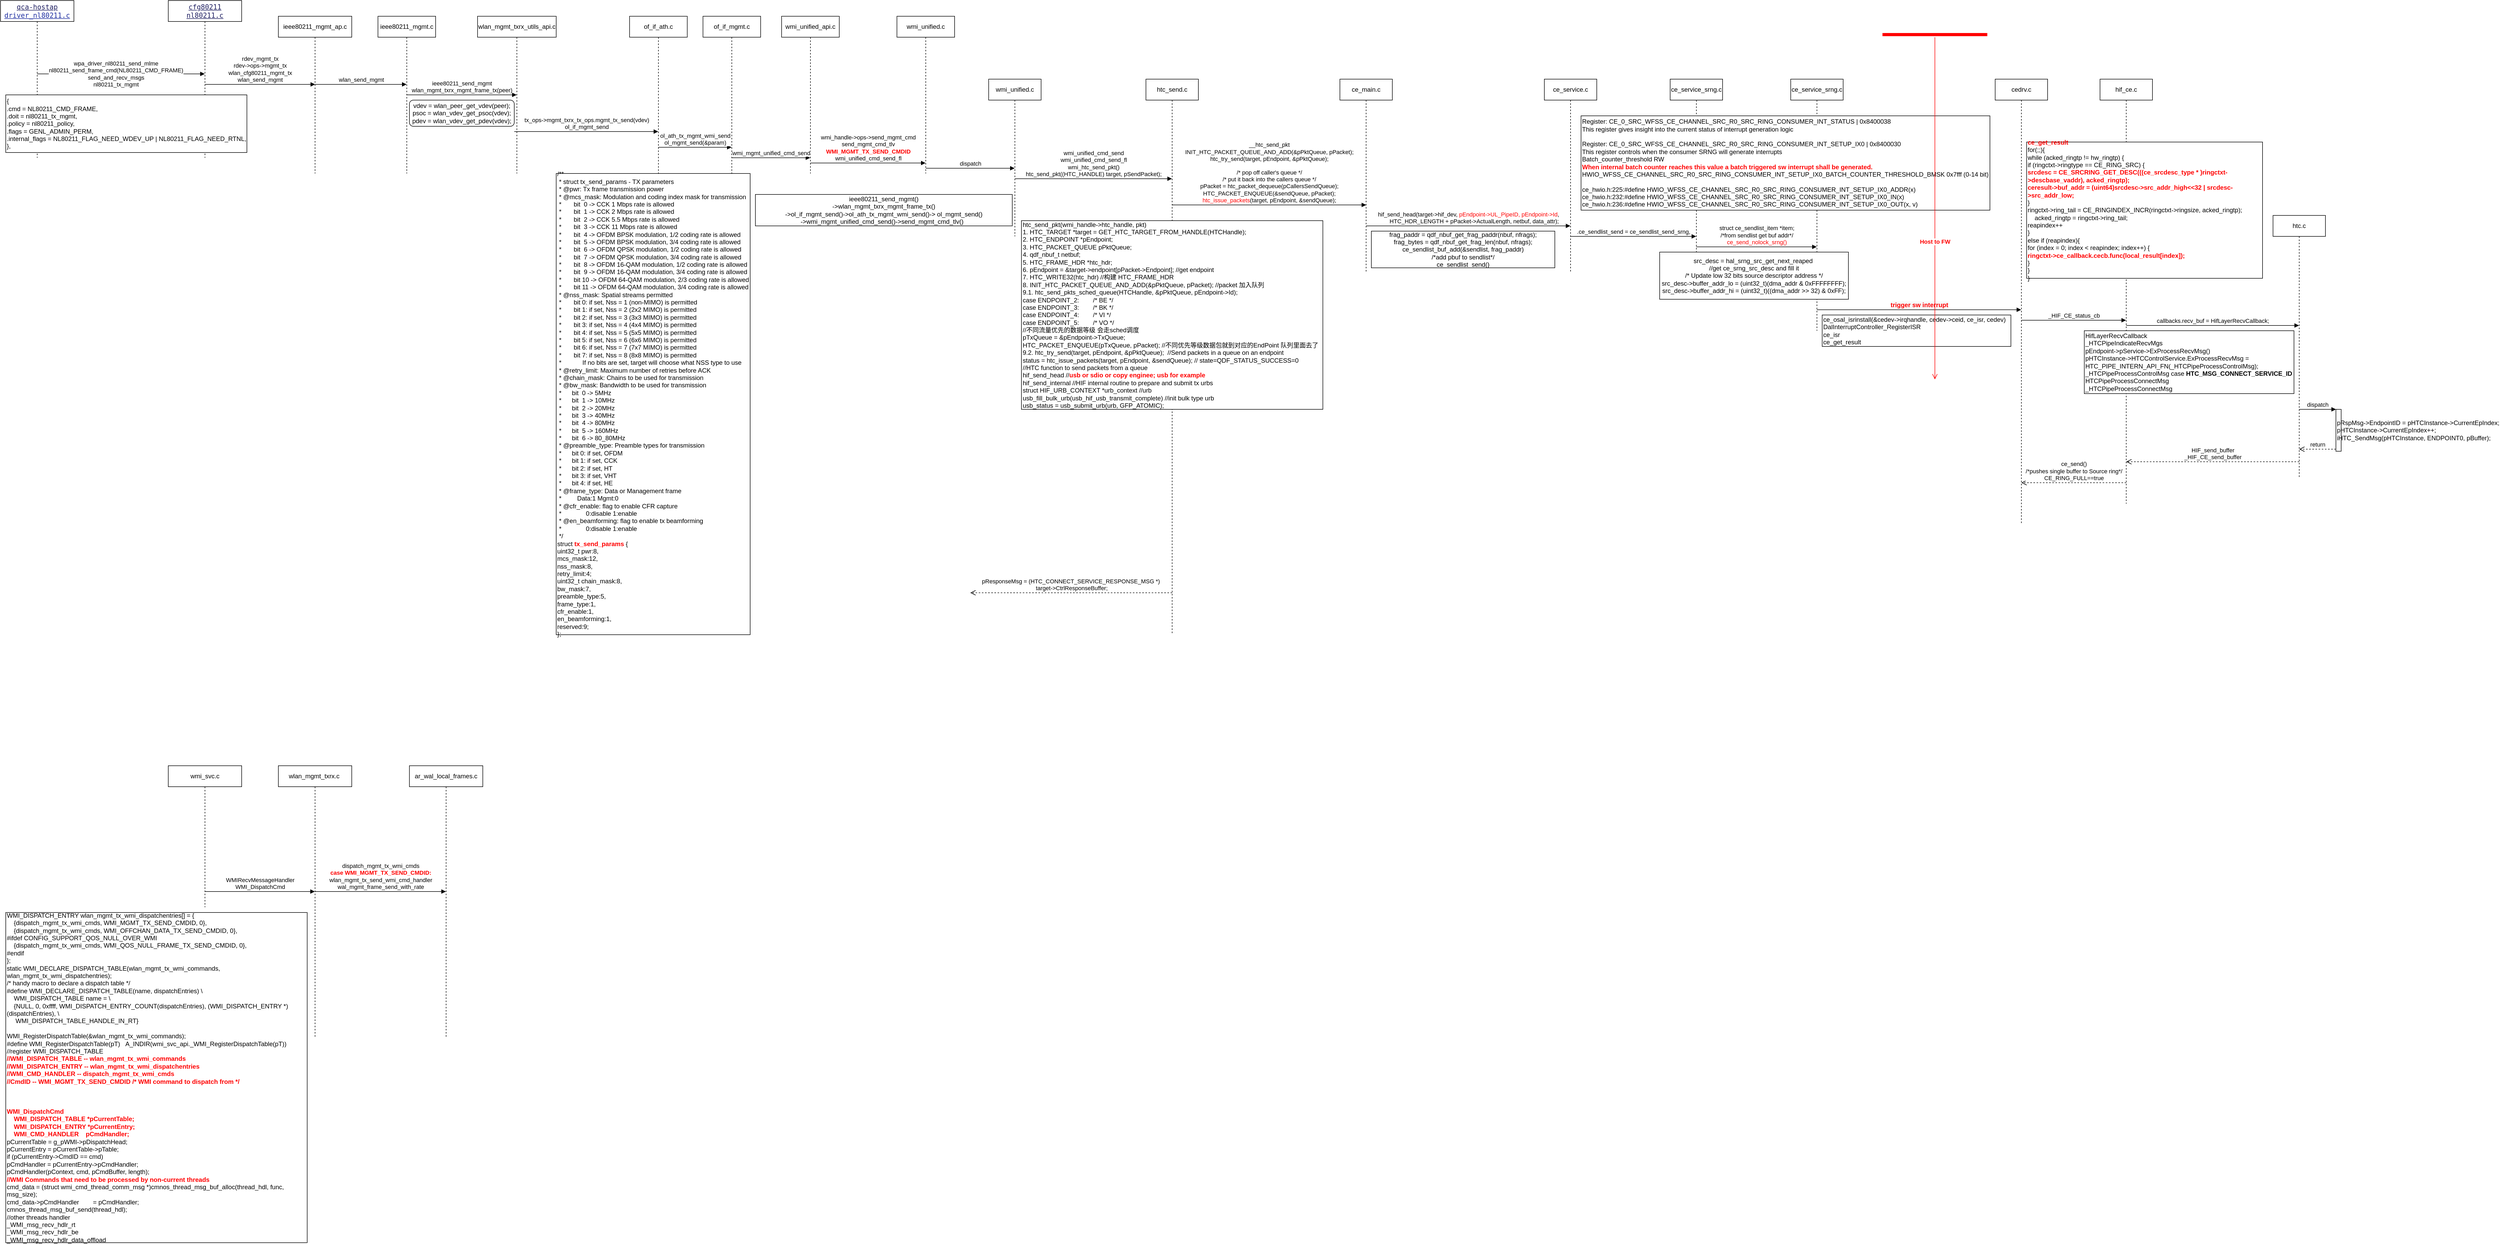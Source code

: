 <mxfile version="13.9.9" type="device"><diagram id="fvDDekEmbignOy4AMm00" name="Page-1"><mxGraphModel dx="4051" dy="1994" grid="1" gridSize="10" guides="1" tooltips="1" connect="1" arrows="1" fold="1" page="1" pageScale="1" pageWidth="850" pageHeight="1100" math="0" shadow="0"><root><mxCell id="0"/><mxCell id="1" parent="0"/><mxCell id="z63idPwG04g_SIN7Ef7k-1" value="wmi_unified.c" style="shape=umlLifeline;perimeter=lifelinePerimeter;whiteSpace=wrap;html=1;container=1;collapsible=0;recursiveResize=0;outlineConnect=0;" vertex="1" parent="1"><mxGeometry x="-455" y="-930" width="100" height="300" as="geometry"/></mxCell><mxCell id="z63idPwG04g_SIN7Ef7k-2" value="wmi_unified_cmd_send&lt;br&gt;wmi_unified_cmd_send_fl&lt;br&gt;wmi_htc_send_pkt()&lt;br&gt;htc_send_pkt((HTC_HANDLE) target, pSendPacket);" style="html=1;verticalAlign=bottom;endArrow=block;" edge="1" parent="z63idPwG04g_SIN7Ef7k-1" target="z63idPwG04g_SIN7Ef7k-3"><mxGeometry width="80" relative="1" as="geometry"><mxPoint x="50" y="190" as="sourcePoint"/><mxPoint x="130" y="190" as="targetPoint"/></mxGeometry></mxCell><mxCell id="z63idPwG04g_SIN7Ef7k-3" value="htc_send.c" style="shape=umlLifeline;perimeter=lifelinePerimeter;whiteSpace=wrap;html=1;container=1;collapsible=0;recursiveResize=0;outlineConnect=0;" vertex="1" parent="1"><mxGeometry x="-155" y="-930" width="100" height="1060" as="geometry"/></mxCell><mxCell id="z63idPwG04g_SIN7Ef7k-4" value="__htc_send_pkt&lt;br&gt;INIT_HTC_PACKET_QUEUE_AND_ADD(&amp;amp;pPktQueue, pPacket);&lt;br&gt;htc_try_send(target, pEndpoint, &amp;amp;pPktQueue);&lt;br&gt;&lt;br&gt;/* pop off caller's queue */&lt;br&gt;/* put it back into the callers queue */&lt;br&gt;pPacket = htc_packet_dequeue(pCallersSendQueue);&lt;br&gt;HTC_PACKET_ENQUEUE(&amp;amp;sendQueue, pPacket);&lt;br&gt;&lt;font color=&quot;#ff0000&quot;&gt;htc_issue_packets&lt;/font&gt;(target, pEndpoint, &amp;amp;sendQueue);" style="html=1;verticalAlign=bottom;endArrow=block;" edge="1" parent="z63idPwG04g_SIN7Ef7k-3"><mxGeometry width="80" relative="1" as="geometry"><mxPoint x="50" y="240" as="sourcePoint"/><mxPoint x="420" y="240" as="targetPoint"/><Array as="points"><mxPoint x="50" y="240"/></Array></mxGeometry></mxCell><mxCell id="z63idPwG04g_SIN7Ef7k-6" value="ce_main.c" style="shape=umlLifeline;perimeter=lifelinePerimeter;whiteSpace=wrap;html=1;container=1;collapsible=0;recursiveResize=0;outlineConnect=0;" vertex="1" parent="1"><mxGeometry x="215" y="-930" width="100" height="370" as="geometry"/></mxCell><mxCell id="z63idPwG04g_SIN7Ef7k-7" value="&lt;div&gt;hif_send_head(target-&amp;gt;hif_dev, &lt;font color=&quot;#ff0000&quot;&gt;pEndpoint-&amp;gt;UL_PipeID, pEndpoint-&amp;gt;Id&lt;/font&gt;,&lt;/div&gt;&lt;div&gt;&lt;span&gt;&#9;&#9;&#9;&#9;&lt;/span&gt;&amp;nbsp; &amp;nbsp; &amp;nbsp; &amp;nbsp;HTC_HDR_LENGTH + pPacket-&amp;gt;ActualLength, netbuf, data_attr);&lt;/div&gt;" style="html=1;verticalAlign=bottom;endArrow=block;" edge="1" parent="1" target="z63idPwG04g_SIN7Ef7k-9"><mxGeometry width="80" relative="1" as="geometry"><mxPoint x="265" y="-650" as="sourcePoint"/><mxPoint x="635" y="-650" as="targetPoint"/><Array as="points"><mxPoint x="265" y="-650"/></Array></mxGeometry></mxCell><mxCell id="z63idPwG04g_SIN7Ef7k-8" value="&lt;div&gt;frag_paddr = qdf_nbuf_get_frag_paddr(nbuf, nfrags);&lt;/div&gt;&lt;div&gt;frag_bytes = qdf_nbuf_get_frag_len(nbuf, nfrags);&lt;/div&gt;&lt;div&gt;ce_sendlist_buf_add(&amp;amp;sendlist, frag_paddr)&lt;br&gt;&lt;/div&gt;&lt;div&gt;/*add pbuf to sendlist*/&lt;/div&gt;&lt;div&gt;ce_sendlist_send()&lt;br&gt;&lt;/div&gt;" style="rounded=0;whiteSpace=wrap;html=1;" vertex="1" parent="1"><mxGeometry x="275" y="-640" width="350" height="70" as="geometry"/></mxCell><mxCell id="z63idPwG04g_SIN7Ef7k-9" value="ce_service.c" style="shape=umlLifeline;perimeter=lifelinePerimeter;whiteSpace=wrap;html=1;container=1;collapsible=0;recursiveResize=0;outlineConnect=0;" vertex="1" parent="1"><mxGeometry x="605" y="-930" width="100" height="370" as="geometry"/></mxCell><mxCell id="z63idPwG04g_SIN7Ef7k-10" value=".ce_sendlist_send = ce_sendlist_send_srng," style="html=1;verticalAlign=bottom;endArrow=block;" edge="1" parent="z63idPwG04g_SIN7Ef7k-9" target="z63idPwG04g_SIN7Ef7k-11"><mxGeometry width="80" relative="1" as="geometry"><mxPoint x="50" y="300" as="sourcePoint"/><mxPoint x="130" y="300" as="targetPoint"/></mxGeometry></mxCell><mxCell id="z63idPwG04g_SIN7Ef7k-11" value="ce_service_srng.c" style="shape=umlLifeline;perimeter=lifelinePerimeter;whiteSpace=wrap;html=1;container=1;collapsible=0;recursiveResize=0;outlineConnect=0;" vertex="1" parent="1"><mxGeometry x="845" y="-930" width="100" height="370" as="geometry"/></mxCell><mxCell id="z63idPwG04g_SIN7Ef7k-12" value="struct ce_sendlist_item *item;&lt;br&gt;/*from sendlist get buf addr*/&lt;br&gt;&lt;font color=&quot;#ff0000&quot;&gt;ce_send_nolock_srng()&lt;/font&gt;" style="html=1;verticalAlign=bottom;endArrow=block;" edge="1" parent="z63idPwG04g_SIN7Ef7k-11" target="z63idPwG04g_SIN7Ef7k-13"><mxGeometry width="80" relative="1" as="geometry"><mxPoint x="50" y="320" as="sourcePoint"/><mxPoint x="130" y="320" as="targetPoint"/></mxGeometry></mxCell><mxCell id="z63idPwG04g_SIN7Ef7k-13" value="ce_service_srng.c" style="shape=umlLifeline;perimeter=lifelinePerimeter;whiteSpace=wrap;html=1;container=1;collapsible=0;recursiveResize=0;outlineConnect=0;" vertex="1" parent="1"><mxGeometry x="1075" y="-930" width="100" height="480" as="geometry"/></mxCell><mxCell id="z63idPwG04g_SIN7Ef7k-14" value="&lt;b style=&quot;font-size: 12px ; text-align: left ; background-color: rgb(248 , 249 , 250)&quot;&gt;&lt;font color=&quot;#ff0000&quot;&gt;trigger sw interrupt&lt;/font&gt;&lt;/b&gt;" style="html=1;verticalAlign=bottom;endArrow=block;" edge="1" parent="z63idPwG04g_SIN7Ef7k-13" target="z63idPwG04g_SIN7Ef7k-17"><mxGeometry width="80" relative="1" as="geometry"><mxPoint x="50" y="440" as="sourcePoint"/><mxPoint x="130" y="440" as="targetPoint"/></mxGeometry></mxCell><mxCell id="z63idPwG04g_SIN7Ef7k-15" value="&lt;div&gt;src_desc = hal_srng_src_get_next_reaped&amp;nbsp;&lt;/div&gt;&lt;div&gt;//get&amp;nbsp;ce_srng_src_desc and fill it&lt;br&gt;&lt;/div&gt;&lt;div&gt;/* Update low 32 bits source descriptor address */&lt;/div&gt;&lt;div&gt;src_desc-&amp;gt;buffer_addr_lo =&amp;nbsp;&lt;span&gt;(uint32_t)(dma_addr &amp;amp; 0xFFFFFFFF);&lt;/span&gt;&lt;/div&gt;&lt;div&gt;src_desc-&amp;gt;buffer_addr_hi =&amp;nbsp;&lt;span&gt;(uint32_t)((dma_addr &amp;gt;&amp;gt; 32) &amp;amp; 0xFF);&lt;/span&gt;&lt;/div&gt;" style="rounded=0;whiteSpace=wrap;html=1;" vertex="1" parent="1"><mxGeometry x="825" y="-600" width="360" height="90" as="geometry"/></mxCell><mxCell id="z63idPwG04g_SIN7Ef7k-16" value="&lt;div&gt;Register: CE_0_SRC_WFSS_CE_CHANNEL_SRC_R0_SRC_RING_CONSUMER_INT_STATUS | 0x8400038&lt;/div&gt;&lt;div&gt;This register gives insight into the current status of interrupt generation logic&lt;/div&gt;&lt;div&gt;&lt;br&gt;&lt;/div&gt;&lt;div&gt;Register: CE_0_SRC_WFSS_CE_CHANNEL_SRC_R0_SRC_RING_CONSUMER_INT_SETUP_IX0 | 0x8400030&lt;/div&gt;&lt;div&gt;This register controls when the consumer SRNG will generate interrupts&lt;/div&gt;&lt;div&gt;Batch_counter_threshold&lt;span&gt;&#9;&lt;/span&gt;RW&lt;span&gt;&#9;&lt;/span&gt;&lt;/div&gt;&lt;div&gt;&lt;b&gt;&lt;font color=&quot;#ff0000&quot;&gt;When internal batch counter reaches this value a batch triggered sw interrupt shall be generated.&lt;/font&gt;&lt;/b&gt;&lt;/div&gt;&lt;div&gt;HWIO_WFSS_CE_CHANNEL_SRC_R0_SRC_RING_CONSUMER_INT_SETUP_IX0_BATCH_COUNTER_THRESHOLD_BMSK 0x7fff (0-14 bit)&lt;/div&gt;&lt;div&gt;&lt;br&gt;&lt;/div&gt;&lt;div&gt;ce_hwio.h:225:#define HWIO_WFSS_CE_CHANNEL_SRC_R0_SRC_RING_CONSUMER_INT_SETUP_IX0_ADDR(x)&lt;/div&gt;&lt;div&gt;ce_hwio.h:232:#define HWIO_WFSS_CE_CHANNEL_SRC_R0_SRC_RING_CONSUMER_INT_SETUP_IX0_IN(x)&amp;nbsp;&lt;/div&gt;&lt;div&gt;ce_hwio.h:236:#define HWIO_WFSS_CE_CHANNEL_SRC_R0_SRC_RING_CONSUMER_INT_SETUP_IX0_OUT(x, v)&lt;/div&gt;" style="rounded=0;whiteSpace=wrap;html=1;align=left;" vertex="1" parent="1"><mxGeometry x="675" y="-860" width="780" height="180" as="geometry"/></mxCell><mxCell id="z63idPwG04g_SIN7Ef7k-17" value="cedrv.c" style="shape=umlLifeline;perimeter=lifelinePerimeter;whiteSpace=wrap;html=1;container=1;collapsible=0;recursiveResize=0;outlineConnect=0;" vertex="1" parent="1"><mxGeometry x="1465" y="-930" width="100" height="850" as="geometry"/></mxCell><mxCell id="z63idPwG04g_SIN7Ef7k-18" value="_HIF_CE_status_cb" style="html=1;verticalAlign=bottom;endArrow=block;" edge="1" parent="z63idPwG04g_SIN7Ef7k-17" target="z63idPwG04g_SIN7Ef7k-23"><mxGeometry width="80" relative="1" as="geometry"><mxPoint x="50" y="460" as="sourcePoint"/><mxPoint x="130" y="460" as="targetPoint"/></mxGeometry></mxCell><mxCell id="z63idPwG04g_SIN7Ef7k-19" value="ce_osal_isrinstall(&amp;amp;cedev-&amp;gt;irqhandle, cedev-&amp;gt;ceid, ce_isr, cedev)&lt;br&gt;DalInterruptController_RegisterISR&lt;br&gt;ce_isr&lt;br&gt;ce_get_result" style="rounded=0;whiteSpace=wrap;html=1;align=left;" vertex="1" parent="1"><mxGeometry x="1135" y="-480" width="360" height="60" as="geometry"/></mxCell><mxCell id="z63idPwG04g_SIN7Ef7k-20" value="" style="shape=line;html=1;strokeWidth=6;strokeColor=#ff0000;align=left;" vertex="1" parent="1"><mxGeometry x="1250" y="-1020" width="200" height="10" as="geometry"/></mxCell><mxCell id="z63idPwG04g_SIN7Ef7k-21" value="" style="edgeStyle=orthogonalEdgeStyle;html=1;verticalAlign=bottom;endArrow=open;endSize=8;strokeColor=#ff0000;" edge="1" parent="1" source="z63idPwG04g_SIN7Ef7k-20"><mxGeometry relative="1" as="geometry"><mxPoint x="1350" y="-357.154" as="targetPoint"/></mxGeometry></mxCell><mxCell id="z63idPwG04g_SIN7Ef7k-22" value="&lt;b&gt;&lt;font color=&quot;#ff0000&quot;&gt;Host to FW&lt;/font&gt;&lt;/b&gt;" style="edgeLabel;html=1;align=center;verticalAlign=middle;resizable=0;points=[];" vertex="1" connectable="0" parent="z63idPwG04g_SIN7Ef7k-21"><mxGeometry x="-0.845" y="-2" relative="1" as="geometry"><mxPoint x="2" y="339.41" as="offset"/></mxGeometry></mxCell><mxCell id="z63idPwG04g_SIN7Ef7k-23" value="hif_ce.c" style="shape=umlLifeline;perimeter=lifelinePerimeter;whiteSpace=wrap;html=1;container=1;collapsible=0;recursiveResize=0;outlineConnect=0;" vertex="1" parent="1"><mxGeometry x="1665" y="-930" width="100" height="810" as="geometry"/></mxCell><mxCell id="z63idPwG04g_SIN7Ef7k-24" value="callbacks.recv_buf = HifLayerRecvCallback;" style="html=1;verticalAlign=bottom;endArrow=block;" edge="1" parent="z63idPwG04g_SIN7Ef7k-23" target="z63idPwG04g_SIN7Ef7k-26"><mxGeometry width="80" relative="1" as="geometry"><mxPoint x="50" y="470" as="sourcePoint"/><mxPoint x="130" y="470" as="targetPoint"/></mxGeometry></mxCell><mxCell id="z63idPwG04g_SIN7Ef7k-25" value="&lt;div&gt;&lt;b&gt;&lt;font color=&quot;#ff0000&quot;&gt;ce_get_result&lt;/font&gt;&lt;/b&gt;&lt;br&gt;&lt;/div&gt;&lt;div&gt;for(;;){&lt;/div&gt;&lt;div&gt;&lt;span&gt;&#9;&lt;/span&gt;while (acked_ringtp != hw_ringtp) {&lt;/div&gt;&lt;div&gt;&lt;span&gt;&#9;&#9;&lt;/span&gt;if (ringctxt-&amp;gt;ringtype == CE_RING_SRC) {&lt;/div&gt;&lt;div&gt;&lt;b&gt;&lt;font color=&quot;#ff0000&quot;&gt;&lt;span&gt;&#9;&#9;&#9;&lt;/span&gt;srcdesc = CE_SRCRING_GET_DESC(((ce_srcdesc_type * )ringctxt-&amp;gt;descbase_vaddr), acked_ringtp);&lt;/font&gt;&lt;/b&gt;&lt;/div&gt;&lt;div&gt;&lt;b&gt;&lt;font color=&quot;#ff0000&quot;&gt;&lt;span&gt;&#9;&#9;&#9;&lt;/span&gt;ceresult-&amp;gt;buf_addr = (uint64)srcdesc-&amp;gt;src_addr_high&amp;lt;&amp;lt;32 | srcdesc-&amp;gt;src_addr_low;&lt;/font&gt;&lt;/b&gt;&lt;/div&gt;&lt;div&gt;&lt;span&gt;&#9;&#9;&lt;/span&gt;}&lt;/div&gt;&lt;div&gt;&lt;span&gt;&#9;&#9;&lt;/span&gt;ringctxt-&amp;gt;ring_tail = CE_RINGINDEX_INCR(ringctxt-&amp;gt;ringsize, acked_ringtp);&amp;nbsp;&lt;/div&gt;&lt;div&gt;&lt;span&gt;&#9;&lt;/span&gt;&amp;nbsp; &amp;nbsp; acked_ringtp = ringctxt-&amp;gt;ring_tail;&amp;nbsp;&lt;/div&gt;&lt;div&gt;&lt;span&gt;&#9;&#9;&lt;/span&gt;reapindex++&lt;/div&gt;&lt;div&gt;&lt;span&gt;&#9;&lt;/span&gt;}&lt;/div&gt;&lt;div&gt;&lt;span&gt;&#9;&lt;/span&gt;else if (reapindex){&lt;/div&gt;&lt;div&gt;&lt;span&gt;&#9;&#9;&lt;/span&gt;for (index = 0; index &amp;lt; reapindex; index++) {&lt;/div&gt;&lt;div&gt;&lt;span&gt;&#9;&#9;&#9;&lt;/span&gt;&lt;b&gt;&lt;font color=&quot;#ff0000&quot;&gt;ringctxt-&amp;gt;ce_callback.cecb.func(local_result[index]);&lt;/font&gt;&lt;/b&gt;&amp;nbsp;&lt;/div&gt;&lt;div&gt;&lt;span&gt;&#9;&#9;&lt;/span&gt;}&lt;/div&gt;&lt;div&gt;}&lt;/div&gt;&lt;div&gt;}&lt;/div&gt;" style="rounded=0;whiteSpace=wrap;html=1;align=left;" vertex="1" parent="1"><mxGeometry x="1525" y="-810" width="450" height="260" as="geometry"/></mxCell><mxCell id="z63idPwG04g_SIN7Ef7k-26" value="htc.c" style="shape=umlLifeline;perimeter=lifelinePerimeter;whiteSpace=wrap;html=1;container=1;collapsible=0;recursiveResize=0;outlineConnect=0;" vertex="1" parent="1"><mxGeometry x="1995" y="-670" width="100" height="500" as="geometry"/></mxCell><mxCell id="z63idPwG04g_SIN7Ef7k-27" value="&lt;div&gt;HifLayerRecvCallback&lt;/div&gt;&lt;div&gt;_HTCPipeIndicateRecvMgs&lt;/div&gt;&lt;div&gt;pEndpoint-&amp;gt;pService-&amp;gt;ExProcessRecvMsg()&lt;/div&gt;&lt;div&gt;pHTCInstance-&amp;gt;HTCControlService.ExProcessRecvMsg = HTC_PIPE_INTERN_API_FN(_HTCPipeProcessControlMsg);&lt;/div&gt;&lt;div&gt;_HTCPipeProcessControlMsg case &lt;b&gt;HTC_MSG_CONNECT_SERVICE_ID&lt;/b&gt;&lt;/div&gt;&lt;div&gt;HTCPipeProcessConnectMsg&lt;/div&gt;&lt;div&gt;_HTCPipeProcessConnectMsg&lt;/div&gt;" style="rounded=0;whiteSpace=wrap;html=1;align=left;" vertex="1" parent="1"><mxGeometry x="1635" y="-450" width="400" height="120" as="geometry"/></mxCell><mxCell id="z63idPwG04g_SIN7Ef7k-28" value="pRspMsg-&amp;gt;EndpointID = pHTCInstance-&amp;gt;CurrentEpIndex;&lt;br&gt;pHTCInstance-&amp;gt;CurrentEpIndex++;&lt;br&gt;iHTC_SendMsg(pHTCInstance, ENDPOINT0, pBuffer);" style="html=1;points=[];perimeter=orthogonalPerimeter;align=left;" vertex="1" parent="1"><mxGeometry x="2115" y="-300" width="10" height="80" as="geometry"/></mxCell><mxCell id="z63idPwG04g_SIN7Ef7k-29" value="dispatch" style="html=1;verticalAlign=bottom;endArrow=block;entryX=0;entryY=0;" edge="1" parent="1" source="z63idPwG04g_SIN7Ef7k-26" target="z63idPwG04g_SIN7Ef7k-28"><mxGeometry relative="1" as="geometry"><mxPoint x="2055" y="-300" as="sourcePoint"/></mxGeometry></mxCell><mxCell id="z63idPwG04g_SIN7Ef7k-30" value="return" style="html=1;verticalAlign=bottom;endArrow=open;dashed=1;endSize=8;exitX=0;exitY=0.95;" edge="1" parent="1" source="z63idPwG04g_SIN7Ef7k-28" target="z63idPwG04g_SIN7Ef7k-26"><mxGeometry relative="1" as="geometry"><mxPoint x="2055" y="-224" as="targetPoint"/></mxGeometry></mxCell><mxCell id="z63idPwG04g_SIN7Ef7k-31" value="HIF_send_buffer&lt;br&gt;_HIF_CE_send_buffer" style="html=1;verticalAlign=bottom;endArrow=open;dashed=1;endSize=8;" edge="1" parent="1" target="z63idPwG04g_SIN7Ef7k-23"><mxGeometry relative="1" as="geometry"><mxPoint x="2045" y="-200" as="sourcePoint"/><mxPoint x="1965" y="-200" as="targetPoint"/></mxGeometry></mxCell><mxCell id="z63idPwG04g_SIN7Ef7k-32" value="ce_send()&lt;br&gt;/*pushes single buffer to Source ring*/&lt;br&gt;CE_RING_FULL==true" style="html=1;verticalAlign=bottom;endArrow=open;dashed=1;endSize=8;" edge="1" parent="1" target="z63idPwG04g_SIN7Ef7k-17"><mxGeometry relative="1" as="geometry"><mxPoint x="1715" y="-160" as="sourcePoint"/><mxPoint x="1635" y="-160" as="targetPoint"/></mxGeometry></mxCell><mxCell id="z63idPwG04g_SIN7Ef7k-33" value="&lt;div&gt;/**&lt;/div&gt;&lt;div&gt;&amp;nbsp;* struct tx_send_params - TX parameters&lt;/div&gt;&lt;div&gt;&amp;nbsp;* @pwr: Tx frame transmission power&lt;/div&gt;&lt;div&gt;&amp;nbsp;* @mcs_mask: Modulation and coding index mask for transmission&lt;/div&gt;&lt;div&gt;&amp;nbsp;*&lt;span&gt;&#9;&lt;/span&gt;&amp;nbsp; &amp;nbsp; &amp;nbsp; bit&amp;nbsp; 0 -&amp;gt; CCK 1 Mbps rate is allowed&lt;/div&gt;&lt;div&gt;&amp;nbsp;*&lt;span&gt;&#9;&lt;/span&gt;&amp;nbsp; &amp;nbsp; &amp;nbsp; bit&amp;nbsp; 1 -&amp;gt; CCK 2 Mbps rate is allowed&lt;/div&gt;&lt;div&gt;&amp;nbsp;*&lt;span&gt;&#9;&lt;/span&gt;&amp;nbsp; &amp;nbsp; &amp;nbsp; bit&amp;nbsp; 2 -&amp;gt; CCK 5.5 Mbps rate is allowed&lt;/div&gt;&lt;div&gt;&amp;nbsp;*&lt;span&gt;&#9;&lt;/span&gt;&amp;nbsp; &amp;nbsp; &amp;nbsp; bit&amp;nbsp; 3 -&amp;gt; CCK 11 Mbps rate is allowed&lt;/div&gt;&lt;div&gt;&amp;nbsp;*&lt;span&gt;&#9;&lt;/span&gt;&amp;nbsp; &amp;nbsp; &amp;nbsp; bit&amp;nbsp; 4 -&amp;gt; OFDM BPSK modulation, 1/2 coding rate is allowed&lt;/div&gt;&lt;div&gt;&amp;nbsp;*&lt;span&gt;&#9;&lt;/span&gt;&amp;nbsp; &amp;nbsp; &amp;nbsp; bit&amp;nbsp; 5 -&amp;gt; OFDM BPSK modulation, 3/4 coding rate is allowed&lt;/div&gt;&lt;div&gt;&amp;nbsp;*&lt;span&gt;&#9;&lt;/span&gt;&amp;nbsp; &amp;nbsp; &amp;nbsp; bit&amp;nbsp; 6 -&amp;gt; OFDM QPSK modulation, 1/2 coding rate is allowed&lt;/div&gt;&lt;div&gt;&amp;nbsp;*&lt;span&gt;&#9;&lt;/span&gt;&amp;nbsp; &amp;nbsp; &amp;nbsp; bit&amp;nbsp; 7 -&amp;gt; OFDM QPSK modulation, 3/4 coding rate is allowed&lt;/div&gt;&lt;div&gt;&amp;nbsp;*&lt;span&gt;&#9;&lt;/span&gt;&amp;nbsp; &amp;nbsp; &amp;nbsp; bit&amp;nbsp; 8 -&amp;gt; OFDM 16-QAM modulation, 1/2 coding rate is allowed&lt;/div&gt;&lt;div&gt;&amp;nbsp;*&lt;span&gt;&#9;&lt;/span&gt;&amp;nbsp; &amp;nbsp; &amp;nbsp; bit&amp;nbsp; 9 -&amp;gt; OFDM 16-QAM modulation, 3/4 coding rate is allowed&lt;/div&gt;&lt;div&gt;&amp;nbsp;*&lt;span&gt;&#9;&lt;/span&gt;&amp;nbsp; &amp;nbsp; &amp;nbsp; bit 10 -&amp;gt; OFDM 64-QAM modulation, 2/3 coding rate is allowed&lt;/div&gt;&lt;div&gt;&amp;nbsp;*&lt;span&gt;&#9;&lt;/span&gt;&amp;nbsp; &amp;nbsp; &amp;nbsp; bit 11 -&amp;gt; OFDM 64-QAM modulation, 3/4 coding rate is allowed&lt;/div&gt;&lt;div&gt;&amp;nbsp;* @nss_mask: Spatial streams permitted&lt;/div&gt;&lt;div&gt;&amp;nbsp;*&lt;span&gt;&#9;&lt;/span&gt;&amp;nbsp; &amp;nbsp; &amp;nbsp; bit 0: if set, Nss = 1 (non-MIMO) is permitted&lt;/div&gt;&lt;div&gt;&amp;nbsp;*&lt;span&gt;&#9;&lt;/span&gt;&amp;nbsp; &amp;nbsp; &amp;nbsp; bit 1: if set, Nss = 2 (2x2 MIMO) is permitted&lt;/div&gt;&lt;div&gt;&amp;nbsp;*&lt;span&gt;&#9;&lt;/span&gt;&amp;nbsp; &amp;nbsp; &amp;nbsp; bit 2: if set, Nss = 3 (3x3 MIMO) is permitted&lt;/div&gt;&lt;div&gt;&amp;nbsp;*&lt;span&gt;&#9;&lt;/span&gt;&amp;nbsp; &amp;nbsp; &amp;nbsp; bit 3: if set, Nss = 4 (4x4 MIMO) is permitted&lt;/div&gt;&lt;div&gt;&amp;nbsp;*&lt;span&gt;&#9;&lt;/span&gt;&amp;nbsp; &amp;nbsp; &amp;nbsp; bit 4: if set, Nss = 5 (5x5 MIMO) is permitted&lt;/div&gt;&lt;div&gt;&amp;nbsp;*&lt;span&gt;&#9;&lt;/span&gt;&amp;nbsp; &amp;nbsp; &amp;nbsp; bit 5: if set, Nss = 6 (6x6 MIMO) is permitted&lt;/div&gt;&lt;div&gt;&amp;nbsp;*&lt;span&gt;&#9;&lt;/span&gt;&amp;nbsp; &amp;nbsp; &amp;nbsp; bit 6: if set, Nss = 7 (7x7 MIMO) is permitted&lt;/div&gt;&lt;div&gt;&amp;nbsp;*&lt;span&gt;&#9;&lt;/span&gt;&amp;nbsp; &amp;nbsp; &amp;nbsp; bit 7: if set, Nss = 8 (8x8 MIMO) is permitted&lt;/div&gt;&lt;div&gt;&amp;nbsp;*&amp;nbsp; &amp;nbsp; &amp;nbsp; &amp;nbsp; &amp;nbsp; &amp;nbsp; If no bits are set, target will choose what NSS type to use&lt;/div&gt;&lt;div&gt;&amp;nbsp;* @retry_limit: Maximum number of retries before ACK&lt;/div&gt;&lt;div&gt;&amp;nbsp;* @chain_mask: Chains to be used for transmission&lt;/div&gt;&lt;div&gt;&amp;nbsp;* @bw_mask: Bandwidth to be used for transmission&lt;/div&gt;&lt;div&gt;&amp;nbsp;*&lt;span&gt;&#9;&lt;/span&gt;&amp;nbsp; &amp;nbsp; &amp;nbsp;bit&amp;nbsp; 0 -&amp;gt; 5MHz&lt;/div&gt;&lt;div&gt;&amp;nbsp;*&lt;span&gt;&#9;&lt;/span&gt;&amp;nbsp; &amp;nbsp; &amp;nbsp;bit&amp;nbsp; 1 -&amp;gt; 10MHz&lt;/div&gt;&lt;div&gt;&amp;nbsp;*&lt;span&gt;&#9;&lt;/span&gt;&amp;nbsp; &amp;nbsp; &amp;nbsp;bit&amp;nbsp; 2 -&amp;gt; 20MHz&lt;/div&gt;&lt;div&gt;&amp;nbsp;*&lt;span&gt;&#9;&lt;/span&gt;&amp;nbsp; &amp;nbsp; &amp;nbsp;bit&amp;nbsp; 3 -&amp;gt; 40MHz&lt;/div&gt;&lt;div&gt;&amp;nbsp;*&lt;span&gt;&#9;&lt;/span&gt;&amp;nbsp; &amp;nbsp; &amp;nbsp;bit&amp;nbsp; 4 -&amp;gt; 80MHz&lt;/div&gt;&lt;div&gt;&amp;nbsp;*&lt;span&gt;&#9;&lt;/span&gt;&amp;nbsp; &amp;nbsp; &amp;nbsp;bit&amp;nbsp; 5 -&amp;gt; 160MHz&lt;/div&gt;&lt;div&gt;&amp;nbsp;*&lt;span&gt;&#9;&lt;/span&gt;&amp;nbsp; &amp;nbsp; &amp;nbsp;bit&amp;nbsp; 6 -&amp;gt; 80_80MHz&lt;/div&gt;&lt;div&gt;&amp;nbsp;* @preamble_type: Preamble types for transmission&lt;/div&gt;&lt;div&gt;&amp;nbsp;*&lt;span&gt;&#9;&lt;/span&gt;&amp;nbsp; &amp;nbsp; &amp;nbsp;bit 0: if set, OFDM&lt;/div&gt;&lt;div&gt;&amp;nbsp;*&lt;span&gt;&#9;&lt;/span&gt;&amp;nbsp; &amp;nbsp; &amp;nbsp;bit 1: if set, CCK&lt;/div&gt;&lt;div&gt;&amp;nbsp;*&lt;span&gt;&#9;&lt;/span&gt;&amp;nbsp; &amp;nbsp; &amp;nbsp;bit 2: if set, HT&lt;/div&gt;&lt;div&gt;&amp;nbsp;*&lt;span&gt;&#9;&lt;/span&gt;&amp;nbsp; &amp;nbsp; &amp;nbsp;bit 3: if set, VHT&lt;/div&gt;&lt;div&gt;&amp;nbsp;*&lt;span&gt;&#9;&lt;/span&gt;&amp;nbsp; &amp;nbsp; &amp;nbsp;bit 4: if set, HE&lt;/div&gt;&lt;div&gt;&amp;nbsp;* @frame_type: Data or Management frame&lt;/div&gt;&lt;div&gt;&amp;nbsp;*&lt;span&gt;&#9;&lt;/span&gt;&amp;nbsp; &amp;nbsp; &amp;nbsp; &amp;nbsp; Data:1 Mgmt:0&lt;/div&gt;&lt;div&gt;&amp;nbsp;* @cfr_enable: flag to enable CFR capture&lt;/div&gt;&lt;div&gt;&amp;nbsp;*&amp;nbsp; &amp;nbsp; &amp;nbsp; &amp;nbsp; &amp;nbsp; &amp;nbsp; &amp;nbsp; 0:disable 1:enable&lt;/div&gt;&lt;div&gt;&amp;nbsp;* @en_beamforming: flag to enable tx beamforming&lt;/div&gt;&lt;div&gt;&amp;nbsp;*&amp;nbsp; &amp;nbsp; &amp;nbsp; &amp;nbsp; &amp;nbsp; &amp;nbsp; &amp;nbsp; 0:disable 1:enable&lt;/div&gt;&lt;div&gt;&amp;nbsp;*/&lt;/div&gt;&lt;div&gt;struct &lt;b&gt;&lt;font color=&quot;#ff0000&quot;&gt;tx_send_params&lt;/font&gt;&lt;/b&gt; {&lt;/div&gt;&lt;div&gt;&lt;span&gt;&#9;&lt;/span&gt;uint32_t pwr:8,&lt;/div&gt;&lt;div&gt;&lt;span&gt;&#9;&#9;&lt;/span&gt; mcs_mask:12,&lt;/div&gt;&lt;div&gt;&lt;span&gt;&#9;&#9;&lt;/span&gt; nss_mask:8,&lt;/div&gt;&lt;div&gt;&lt;span&gt;&#9;&#9;&lt;/span&gt; retry_limit:4;&lt;/div&gt;&lt;div&gt;&lt;span&gt;&#9;&lt;/span&gt;uint32_t chain_mask:8,&lt;/div&gt;&lt;div&gt;&lt;span&gt;&#9;&#9;&lt;/span&gt; bw_mask:7,&lt;/div&gt;&lt;div&gt;&lt;span&gt;&#9;&#9;&lt;/span&gt; preamble_type:5,&lt;/div&gt;&lt;div&gt;&lt;span&gt;&#9;&#9;&lt;/span&gt; frame_type:1,&lt;/div&gt;&lt;div&gt;&lt;span&gt;&#9;&#9;&lt;/span&gt; cfr_enable:1,&lt;/div&gt;&lt;div&gt;&lt;span&gt;&#9;&#9;&lt;/span&gt; en_beamforming:1,&lt;/div&gt;&lt;div&gt;&lt;span&gt;&#9;&#9;&lt;/span&gt; reserved:9;&lt;/div&gt;&lt;div&gt;};&lt;/div&gt;" style="rounded=0;whiteSpace=wrap;html=1;align=left;" vertex="1" parent="1"><mxGeometry x="-1280" y="-750" width="370" height="880" as="geometry"/></mxCell><mxCell id="z63idPwG04g_SIN7Ef7k-36" value="ieee80211_mgmt.c" style="shape=umlLifeline;perimeter=lifelinePerimeter;whiteSpace=wrap;html=1;container=1;collapsible=0;recursiveResize=0;outlineConnect=0;" vertex="1" parent="1"><mxGeometry x="-1620" y="-1050" width="110" height="300" as="geometry"/></mxCell><mxCell id="z63idPwG04g_SIN7Ef7k-38" value="wlan_mgmt_txrx_utils_api.c" style="shape=umlLifeline;perimeter=lifelinePerimeter;whiteSpace=wrap;html=1;container=1;collapsible=0;recursiveResize=0;outlineConnect=0;" vertex="1" parent="1"><mxGeometry x="-1430" y="-1050" width="150" height="300" as="geometry"/></mxCell><mxCell id="z63idPwG04g_SIN7Ef7k-42" value="tx_ops-&amp;gt;mgmt_txrx_tx_ops.mgmt_tx_send(vdev)&lt;br&gt;ol_if_mgmt_send" style="html=1;verticalAlign=bottom;endArrow=block;" edge="1" parent="z63idPwG04g_SIN7Ef7k-38" target="z63idPwG04g_SIN7Ef7k-43"><mxGeometry width="80" relative="1" as="geometry"><mxPoint x="70" y="220" as="sourcePoint"/><mxPoint x="340" y="220" as="targetPoint"/></mxGeometry></mxCell><mxCell id="z63idPwG04g_SIN7Ef7k-37" value="ieee80211_send_mgmt&lt;br&gt;wlan_mgmt_txrx_mgmt_frame_tx(peer)" style="html=1;verticalAlign=bottom;endArrow=block;" edge="1" parent="1" source="z63idPwG04g_SIN7Ef7k-36" target="z63idPwG04g_SIN7Ef7k-38"><mxGeometry width="80" relative="1" as="geometry"><mxPoint x="-1560" y="-860" as="sourcePoint"/><mxPoint x="-1490" y="-860" as="targetPoint"/></mxGeometry></mxCell><mxCell id="z63idPwG04g_SIN7Ef7k-41" value="vdev = wlan_peer_get_vdev(peer);&lt;br&gt;psoc = wlan_vdev_get_psoc(vdev);&lt;br&gt;pdev = wlan_vdev_get_pdev(vdev);" style="rounded=1;whiteSpace=wrap;html=1;" vertex="1" parent="1"><mxGeometry x="-1560" y="-890" width="200" height="50" as="geometry"/></mxCell><mxCell id="z63idPwG04g_SIN7Ef7k-43" value="of_if_ath.c" style="shape=umlLifeline;perimeter=lifelinePerimeter;whiteSpace=wrap;html=1;container=1;collapsible=0;recursiveResize=0;outlineConnect=0;" vertex="1" parent="1"><mxGeometry x="-1140" y="-1050" width="110" height="300" as="geometry"/></mxCell><mxCell id="z63idPwG04g_SIN7Ef7k-45" value="of_if_mgmt.c" style="shape=umlLifeline;perimeter=lifelinePerimeter;whiteSpace=wrap;html=1;container=1;collapsible=0;recursiveResize=0;outlineConnect=0;" vertex="1" parent="1"><mxGeometry x="-1000" y="-1050" width="110" height="300" as="geometry"/></mxCell><mxCell id="z63idPwG04g_SIN7Ef7k-46" value="ol_ath_tx_mgmt_wmi_send&lt;br&gt;ol_mgmt_send(&amp;amp;param)" style="html=1;verticalAlign=bottom;endArrow=block;" edge="1" parent="1" source="z63idPwG04g_SIN7Ef7k-43" target="z63idPwG04g_SIN7Ef7k-45"><mxGeometry width="80" relative="1" as="geometry"><mxPoint x="-1080" y="-790" as="sourcePoint"/><mxPoint x="-1000" y="-790" as="targetPoint"/><Array as="points"><mxPoint x="-1020" y="-800"/></Array></mxGeometry></mxCell><mxCell id="z63idPwG04g_SIN7Ef7k-47" value="wmi_unified_api.c" style="shape=umlLifeline;perimeter=lifelinePerimeter;whiteSpace=wrap;html=1;container=1;collapsible=0;recursiveResize=0;outlineConnect=0;" vertex="1" parent="1"><mxGeometry x="-850" y="-1050" width="110" height="300" as="geometry"/></mxCell><mxCell id="z63idPwG04g_SIN7Ef7k-48" value="wmi_mgmt_unified_cmd_send" style="html=1;verticalAlign=bottom;endArrow=block;" edge="1" parent="1" source="z63idPwG04g_SIN7Ef7k-45" target="z63idPwG04g_SIN7Ef7k-47"><mxGeometry width="80" relative="1" as="geometry"><mxPoint x="-940" y="-780" as="sourcePoint"/><mxPoint x="-860" y="-780" as="targetPoint"/><Array as="points"><mxPoint x="-870" y="-780"/></Array></mxGeometry></mxCell><mxCell id="z63idPwG04g_SIN7Ef7k-49" value="&lt;span class=&quot;fontstyle0&quot;&gt;ieee80211_send_mgmt()&lt;br&gt;&lt;/span&gt;&lt;span class=&quot;fontstyle0&quot;&gt;-&amp;gt;wlan_mgmt_txrx_mgmt_frame_tx()&lt;br&gt;-&amp;gt;ol_if_mgmt_send()-&amp;gt;ol_ath_tx_mgmt_wmi_send()-&amp;gt; ol_mgmt_send()&lt;br&gt;-&amp;gt;wmi_mgmt_unified_cmd_send()-&amp;gt;send_mgmt_cmd_tlv()&lt;/span&gt;&amp;nbsp;&amp;nbsp;" style="rounded=0;whiteSpace=wrap;html=1;" vertex="1" parent="1"><mxGeometry x="-900" y="-710" width="490" height="60" as="geometry"/></mxCell><mxCell id="z63idPwG04g_SIN7Ef7k-50" value="wmi_unified.c" style="shape=umlLifeline;perimeter=lifelinePerimeter;whiteSpace=wrap;html=1;container=1;collapsible=0;recursiveResize=0;outlineConnect=0;" vertex="1" parent="1"><mxGeometry x="-630" y="-1050" width="110" height="300" as="geometry"/></mxCell><mxCell id="z63idPwG04g_SIN7Ef7k-51" value="wmi_handle-&amp;gt;ops-&amp;gt;send_mgmt_cmd&lt;br&gt;send_mgmt_cmd_tlv&lt;br&gt;&lt;font color=&quot;#ff0000&quot;&gt;&lt;b&gt;WMI_MGMT_TX_SEND_CMDID&lt;/b&gt;&lt;/font&gt;&lt;br&gt;wmi_unified_cmd_send_fl" style="html=1;verticalAlign=bottom;endArrow=block;" edge="1" parent="1" source="z63idPwG04g_SIN7Ef7k-47" target="z63idPwG04g_SIN7Ef7k-50"><mxGeometry width="80" relative="1" as="geometry"><mxPoint x="-790" y="-770" as="sourcePoint"/><mxPoint x="-720" y="-770" as="targetPoint"/><Array as="points"><mxPoint x="-750" y="-770"/></Array></mxGeometry></mxCell><mxCell id="z63idPwG04g_SIN7Ef7k-52" value="dispatch" style="html=1;verticalAlign=bottom;endArrow=block;" edge="1" parent="1" source="z63idPwG04g_SIN7Ef7k-50" target="z63idPwG04g_SIN7Ef7k-1"><mxGeometry width="80" relative="1" as="geometry"><mxPoint x="-570" y="-760" as="sourcePoint"/><mxPoint x="-490" y="-760" as="targetPoint"/><Array as="points"><mxPoint x="-480" y="-760"/></Array></mxGeometry></mxCell><mxCell id="z63idPwG04g_SIN7Ef7k-53" value="&lt;div&gt;pResponseMsg = (HTC_CONNECT_SERVICE_RESPONSE_MSG *)&amp;nbsp;&lt;/div&gt;&lt;div&gt;target-&amp;gt;CtrlResponseBuffer;&lt;/div&gt;" style="html=1;verticalAlign=bottom;endArrow=open;dashed=1;endSize=8;" edge="1" parent="1"><mxGeometry relative="1" as="geometry"><mxPoint x="-105" y="50" as="sourcePoint"/><mxPoint x="-490" y="50" as="targetPoint"/><Array as="points"><mxPoint x="-285" y="50"/></Array></mxGeometry></mxCell><mxCell id="z63idPwG04g_SIN7Ef7k-54" value="ieee80211_mgmt_ap.c" style="shape=umlLifeline;perimeter=lifelinePerimeter;whiteSpace=wrap;html=1;container=1;collapsible=0;recursiveResize=0;outlineConnect=0;" vertex="1" parent="1"><mxGeometry x="-1810" y="-1050" width="140" height="300" as="geometry"/></mxCell><mxCell id="z63idPwG04g_SIN7Ef7k-55" value="wlan_send_mgmt" style="html=1;verticalAlign=bottom;endArrow=block;" edge="1" parent="1" source="z63idPwG04g_SIN7Ef7k-54" target="z63idPwG04g_SIN7Ef7k-36"><mxGeometry width="80" relative="1" as="geometry"><mxPoint x="-1720" y="-930" as="sourcePoint"/><mxPoint x="-1640" y="-930" as="targetPoint"/><Array as="points"><mxPoint x="-1650" y="-920"/></Array></mxGeometry></mxCell><mxCell id="z63idPwG04g_SIN7Ef7k-56" value="&lt;a href=&quot;https://opengrok.qualcomm.com/source/xref/NHSS.QSDK.11.3/qsdk/qca/src/qca-hostap/&quot; style=&quot;color: rgb(32 , 32 , 98) ; font-family: monospace ; font-size: medium ; background-color: rgb(255 , 255 , 255)&quot;&gt;qca-hostap&lt;/a&gt;&lt;br&gt;&lt;a href=&quot;https://opengrok.qualcomm.com/source/xref/NHSS.QSDK.11.3/qsdk/qca/src/qca-hostap/src/drivers/driver_nl80211.c&quot; style=&quot;color: rgb(32 , 48 , 162) ; font-family: monospace ; font-size: medium ; background-color: rgb(255 , 255 , 255)&quot;&gt;driver_nl80211.c&lt;/a&gt;" style="shape=umlLifeline;perimeter=lifelinePerimeter;whiteSpace=wrap;html=1;container=1;collapsible=0;recursiveResize=0;outlineConnect=0;" vertex="1" parent="1"><mxGeometry x="-2340" y="-1080" width="140" height="300" as="geometry"/></mxCell><mxCell id="z63idPwG04g_SIN7Ef7k-58" value="&lt;pre style=&quot;border: 0px ; margin-top: 0px ; margin-bottom: 0px&quot;&gt;&lt;br&gt;&lt;/pre&gt;&lt;pre style=&quot;border: 0px ; margin-top: 0px ; margin-bottom: 0px&quot;&gt;&lt;pre style=&quot;border: 0px ; margin-top: 0px ; margin-bottom: 0px&quot;&gt;&lt;/pre&gt;&lt;/pre&gt;" style="html=1;verticalAlign=bottom;endArrow=block;" edge="1" parent="z63idPwG04g_SIN7Ef7k-56" target="z63idPwG04g_SIN7Ef7k-57"><mxGeometry width="80" relative="1" as="geometry"><mxPoint x="70" y="140" as="sourcePoint"/><mxPoint x="150" y="140" as="targetPoint"/></mxGeometry></mxCell><mxCell id="z63idPwG04g_SIN7Ef7k-61" value="&lt;div&gt;wpa_driver_nl80211_send_mlme&lt;/div&gt;&lt;div&gt;nl80211_send_frame_cmd(NL80211_CMD_FRAME)&lt;/div&gt;&lt;div&gt;send_and_recv_msgs&lt;/div&gt;&lt;div&gt;nl80211_tx_mgmt&lt;br&gt;&lt;/div&gt;" style="edgeLabel;html=1;align=center;verticalAlign=middle;resizable=0;points=[];" vertex="1" connectable="0" parent="z63idPwG04g_SIN7Ef7k-58"><mxGeometry x="0.198" y="-2" relative="1" as="geometry"><mxPoint x="-41.76" y="-2" as="offset"/></mxGeometry></mxCell><mxCell id="z63idPwG04g_SIN7Ef7k-57" value="&lt;font color=&quot;#202062&quot; face=&quot;monospace&quot; size=&quot;3&quot;&gt;&lt;u&gt;cfg80211&lt;br&gt;nl80211.c&lt;/u&gt;&lt;/font&gt;" style="shape=umlLifeline;perimeter=lifelinePerimeter;whiteSpace=wrap;html=1;container=1;collapsible=0;recursiveResize=0;outlineConnect=0;" vertex="1" parent="1"><mxGeometry x="-2020" y="-1080" width="140" height="300" as="geometry"/></mxCell><mxCell id="z63idPwG04g_SIN7Ef7k-65" value="rdev_mgmt_tx&lt;br&gt;rdev-&amp;gt;ops-&amp;gt;mgmt_tx&lt;br&gt;wlan_cfg80211_mgmt_tx&lt;br&gt;wlan_send_mgmt&lt;span style=&quot;color: #008000&quot;&gt;&lt;br&gt;&lt;/span&gt;" style="html=1;verticalAlign=bottom;endArrow=block;" edge="1" parent="z63idPwG04g_SIN7Ef7k-57"><mxGeometry width="80" relative="1" as="geometry"><mxPoint x="70" y="160" as="sourcePoint"/><mxPoint x="280" y="160" as="targetPoint"/></mxGeometry></mxCell><mxCell id="z63idPwG04g_SIN7Ef7k-64" value="&lt;div&gt;{&lt;/div&gt;&lt;div&gt;&lt;span&gt;&#9;&lt;/span&gt;.cmd = NL80211_CMD_FRAME,&lt;/div&gt;&lt;div&gt;&lt;span&gt;&#9;&lt;/span&gt;.doit = nl80211_tx_mgmt,&lt;/div&gt;&lt;div&gt;&lt;span&gt;&#9;&lt;/span&gt;.policy = nl80211_policy,&lt;/div&gt;&lt;div&gt;&lt;span&gt;&#9;&lt;/span&gt;.flags = GENL_ADMIN_PERM,&lt;/div&gt;&lt;div&gt;&lt;span&gt;&#9;&lt;/span&gt;.internal_flags = NL80211_FLAG_NEED_WDEV_UP | NL80211_FLAG_NEED_RTNL,&lt;/div&gt;&lt;div&gt;},&lt;/div&gt;" style="rounded=0;whiteSpace=wrap;html=1;align=left;" vertex="1" parent="1"><mxGeometry x="-2330" y="-900" width="460" height="110" as="geometry"/></mxCell><mxCell id="z63idPwG04g_SIN7Ef7k-66" value="&lt;div&gt;htc_send_pkt(wmi_handle-&amp;gt;htc_handle, pkt)&lt;/div&gt;&lt;div&gt;&lt;span&gt;&#9;&lt;/span&gt;1. HTC_TARGET *target = GET_HTC_TARGET_FROM_HANDLE(HTCHandle);&lt;/div&gt;&lt;div&gt;&lt;span&gt;&#9;&lt;/span&gt;2. HTC_ENDPOINT *pEndpoint;&lt;/div&gt;&lt;div&gt;&lt;span&gt;&#9;&lt;/span&gt;3. HTC_PACKET_QUEUE pPktQueue;&lt;/div&gt;&lt;div&gt;&lt;span&gt;&#9;&lt;/span&gt;4. qdf_nbuf_t netbuf;&lt;/div&gt;&lt;div&gt;&lt;span&gt;&#9;&lt;/span&gt;5. HTC_FRAME_HDR *htc_hdr;&lt;/div&gt;&lt;div&gt;&lt;span&gt;&#9;&lt;/span&gt;6. pEndpoint = &amp;amp;target-&amp;gt;endpoint[pPacket-&amp;gt;Endpoint]; //get endpoint&lt;/div&gt;&lt;div&gt;&lt;span&gt;&#9;&lt;/span&gt;7. HTC_WRITE32(htc_hdr) //构建 HTC_FRAME_HDR&amp;nbsp;&lt;/div&gt;&lt;div&gt;&lt;span&gt;&#9;&lt;/span&gt;8. INIT_HTC_PACKET_QUEUE_AND_ADD(&amp;amp;pPktQueue, pPacket); //packet 加入队列&lt;/div&gt;&lt;div&gt;&lt;span&gt;&#9;&lt;/span&gt;9.1. htc_send_pkts_sched_queue(HTCHandle, &amp;amp;pPktQueue, pEndpoint-&amp;gt;Id);&lt;/div&gt;&lt;div&gt;&lt;span&gt;&#9;&#9;&lt;/span&gt;case ENDPOINT_2:&amp;nbsp; &amp;nbsp; &amp;nbsp; &amp;nbsp; /* BE */&lt;/div&gt;&lt;div&gt;&lt;span&gt;&#9;&#9;&lt;/span&gt;case ENDPOINT_3:&amp;nbsp; &amp;nbsp; &amp;nbsp; &amp;nbsp; /* BK */&lt;/div&gt;&lt;div&gt;&lt;span&gt;&#9;&#9;&lt;/span&gt;case ENDPOINT_4:&amp;nbsp; &amp;nbsp; &amp;nbsp; &amp;nbsp; /* VI */&lt;/div&gt;&lt;div&gt;&lt;span&gt;&#9;&#9;&lt;/span&gt;case ENDPOINT_5:&amp;nbsp; &amp;nbsp; &amp;nbsp; &amp;nbsp; /* VO */&lt;/div&gt;&lt;div&gt;&lt;span&gt;&#9;&#9;&lt;/span&gt;//不同流量优先的数据等级 会走sched调度&lt;/div&gt;&lt;div&gt;&lt;span&gt;&#9;&#9;&lt;/span&gt;pTxQueue = &amp;amp;pEndpoint-&amp;gt;TxQueue;&lt;/div&gt;&lt;div&gt;&lt;span&gt;&#9;&#9;&lt;/span&gt;HTC_PACKET_ENQUEUE(pTxQueue, pPacket); //不同优先等级数据包就到对应的EndPoint 队列里面去了&lt;/div&gt;&lt;div&gt;&lt;span&gt;&#9;&lt;/span&gt;9.2. htc_try_send(target, pEndpoint, &amp;amp;pPktQueue);&amp;nbsp; //Send packets in a queue on an endpoint&amp;nbsp;&lt;/div&gt;&lt;div&gt;&lt;span&gt;&#9;&#9;&lt;/span&gt;status = htc_issue_packets(target, pEndpoint, &amp;amp;sendQueue); // state=QDF_STATUS_SUCCESS=0&lt;/div&gt;&lt;div&gt;&lt;span&gt;&#9;&#9;&lt;/span&gt;//HTC function to send packets from a queue&lt;/div&gt;&lt;div&gt;&lt;span&gt;&#9;&#9;&#9;&lt;/span&gt;hif_send_head //&lt;b&gt;&lt;font color=&quot;#ff0000&quot;&gt;usb or sdio or copy enginee; usb for example&amp;nbsp;&amp;nbsp;&lt;/font&gt;&lt;/b&gt;&lt;/div&gt;&lt;div&gt;&lt;span&gt;&#9;&#9;&#9;&#9;&lt;/span&gt;hif_send_internal //HIF internal routine to prepare and submit tx urbs&lt;/div&gt;&lt;div&gt;&lt;span&gt;&#9;&#9;&#9;&#9;&#9;&lt;/span&gt;struct HIF_URB_CONTEXT *urb_context //urb&amp;nbsp;&lt;/div&gt;&lt;div&gt;&lt;span&gt;&#9;&#9;&#9;&#9;&#9;&lt;/span&gt;usb_fill_bulk_urb(usb_hif_usb_transmit_complete) //init bulk type urb&amp;nbsp;&lt;/div&gt;&lt;div&gt;&lt;span&gt;&#9;&#9;&#9;&#9;&#9;&lt;/span&gt;usb_status = usb_submit_urb(urb, GFP_ATOMIC);&lt;/div&gt;" style="rounded=0;whiteSpace=wrap;html=1;align=left;" vertex="1" parent="1"><mxGeometry x="-392.5" y="-660" width="575" height="360" as="geometry"/></mxCell><mxCell id="z63idPwG04g_SIN7Ef7k-67" value="wlan_mgmt_txrx.c&amp;nbsp;" style="shape=umlLifeline;perimeter=lifelinePerimeter;whiteSpace=wrap;html=1;container=1;collapsible=0;recursiveResize=0;outlineConnect=0;" vertex="1" parent="1"><mxGeometry x="-1810" y="380" width="140" height="520" as="geometry"/></mxCell><mxCell id="z63idPwG04g_SIN7Ef7k-69" value="dispatch_mgmt_tx_wmi_cmds&lt;br&gt;&lt;font color=&quot;#ff0000&quot;&gt;&lt;b&gt;case WMI_MGMT_TX_SEND_CMDID:&lt;/b&gt;&lt;/font&gt;&lt;br&gt;wlan_mgmt_tx_send_wmi_cmd_handler&lt;br&gt;wal_mgmt_frame_send_with_rate" style="html=1;verticalAlign=bottom;endArrow=block;" edge="1" parent="z63idPwG04g_SIN7Ef7k-67" target="z63idPwG04g_SIN7Ef7k-68"><mxGeometry width="80" relative="1" as="geometry"><mxPoint x="70" y="240" as="sourcePoint"/><mxPoint x="150" y="240" as="targetPoint"/></mxGeometry></mxCell><mxCell id="z63idPwG04g_SIN7Ef7k-68" value="ar_wal_local_frames.c" style="shape=umlLifeline;perimeter=lifelinePerimeter;whiteSpace=wrap;html=1;container=1;collapsible=0;recursiveResize=0;outlineConnect=0;" vertex="1" parent="1"><mxGeometry x="-1560" y="380" width="140" height="520" as="geometry"/></mxCell><mxCell id="z63idPwG04g_SIN7Ef7k-70" value="&lt;div&gt;WMI_DISPATCH_ENTRY wlan_mgmt_tx_wmi_dispatchentries[] = {&lt;/div&gt;&lt;div&gt;&amp;nbsp; &amp;nbsp; {dispatch_mgmt_tx_wmi_cmds, WMI_MGMT_TX_SEND_CMDID, 0},&lt;/div&gt;&lt;div&gt;&amp;nbsp; &amp;nbsp; {dispatch_mgmt_tx_wmi_cmds, WMI_OFFCHAN_DATA_TX_SEND_CMDID, 0},&lt;/div&gt;&lt;div&gt;#ifdef CONFIG_SUPPORT_QOS_NULL_OVER_WMI&lt;/div&gt;&lt;div&gt;&amp;nbsp; &amp;nbsp; {dispatch_mgmt_tx_wmi_cmds, WMI_QOS_NULL_FRAME_TX_SEND_CMDID, 0},&lt;/div&gt;&lt;div&gt;#endif&lt;/div&gt;&lt;div&gt;};&lt;/div&gt;&lt;div&gt;static WMI_DECLARE_DISPATCH_TABLE(wlan_mgmt_tx_wmi_commands, wlan_mgmt_tx_wmi_dispatchentries);&lt;/div&gt;&lt;div&gt;/* handy macro to declare a dispatch table */&lt;/div&gt;&lt;div&gt;#define WMI_DECLARE_DISPATCH_TABLE(name, dispatchEntries) \&lt;/div&gt;&lt;div&gt;&amp;nbsp; &amp;nbsp; WMI_DISPATCH_TABLE name = \&lt;/div&gt;&lt;div&gt;&amp;nbsp; &amp;nbsp; {NULL, 0, 0xffff, WMI_DISPATCH_ENTRY_COUNT(dispatchEntries), (WMI_DISPATCH_ENTRY *)(dispatchEntries), \&lt;/div&gt;&lt;div&gt;&amp;nbsp; &amp;nbsp; &amp;nbsp;WMI_DISPATCH_TABLE_HANDLE_IN_RT}&lt;/div&gt;&lt;div&gt;&lt;br&gt;&lt;/div&gt;&lt;div&gt;WMI_RegisterDispatchTable(&amp;amp;wlan_mgmt_tx_wmi_commands);&lt;/div&gt;&lt;div&gt;#define WMI_RegisterDispatchTable(pT)&amp;nbsp; &amp;nbsp;A_INDIR(wmi_svc_api._WMI_RegisterDispatchTable(pT))&lt;/div&gt;&lt;div&gt;//register WMI_DISPATCH_TABLE&lt;/div&gt;&lt;div&gt;&lt;b&gt;&lt;font color=&quot;#ff0000&quot;&gt;//WMI_DISPATCH_TABLE -- wlan_mgmt_tx_wmi_commands&lt;/font&gt;&lt;/b&gt;&lt;/div&gt;&lt;div&gt;&lt;b&gt;&lt;font color=&quot;#ff0000&quot;&gt;//WMI_DISPATCH_ENTRY -- wlan_mgmt_tx_wmi_dispatchentries&lt;/font&gt;&lt;/b&gt;&lt;/div&gt;&lt;div&gt;&lt;b&gt;&lt;font color=&quot;#ff0000&quot;&gt;//WMI_CMD_HANDLER -- dispatch_mgmt_tx_wmi_cmds&lt;/font&gt;&lt;/b&gt;&lt;/div&gt;&lt;div&gt;&lt;b&gt;&lt;font color=&quot;#ff0000&quot;&gt;//CmdID -- WMI_MGMT_TX_SEND_CMDID /* WMI command to dispatch from */&lt;/font&gt;&lt;/b&gt;&lt;/div&gt;&lt;div&gt;&lt;br&gt;&lt;/div&gt;&lt;div&gt;&lt;br&gt;&lt;/div&gt;&lt;div&gt;&lt;br&gt;&lt;/div&gt;&lt;div&gt;&lt;b&gt;&lt;font color=&quot;#ff0000&quot;&gt;WMI_DispatchCmd&lt;/font&gt;&lt;/b&gt;&lt;/div&gt;&lt;div&gt;&lt;b&gt;&lt;font color=&quot;#ff0000&quot;&gt;&amp;nbsp; &amp;nbsp; WMI_DISPATCH_TABLE *pCurrentTable;&lt;/font&gt;&lt;/b&gt;&lt;/div&gt;&lt;div&gt;&lt;b&gt;&lt;font color=&quot;#ff0000&quot;&gt;&amp;nbsp; &amp;nbsp; WMI_DISPATCH_ENTRY *pCurrentEntry;&lt;/font&gt;&lt;/b&gt;&lt;/div&gt;&lt;div&gt;&lt;b&gt;&lt;font color=&quot;#ff0000&quot;&gt;&amp;nbsp; &amp;nbsp; WMI_CMD_HANDLER&amp;nbsp; &amp;nbsp; pCmdHandler;&lt;/font&gt;&lt;/b&gt;&lt;/div&gt;&lt;div&gt;&lt;span&gt;&#9;&lt;/span&gt;pCurrentTable = g_pWMI-&amp;gt;pDispatchHead;&lt;/div&gt;&lt;div&gt;&lt;span&gt;&#9;&lt;/span&gt;pCurrentEntry = pCurrentTable-&amp;gt;pTable;&lt;/div&gt;&lt;div&gt;&lt;span&gt;&#9;&#9;&lt;/span&gt;if (pCurrentEntry-&amp;gt;CmdID == cmd)&lt;/div&gt;&lt;div&gt;&lt;span&gt;&#9;&#9;&lt;/span&gt;pCmdHandler = pCurrentEntry-&amp;gt;pCmdHandler;&lt;/div&gt;&lt;div&gt;&lt;span&gt;&#9;&#9;&lt;/span&gt;pCmdHandler(pContext, cmd, pCmdBuffer, length);&lt;/div&gt;&lt;div&gt;&lt;span&gt;&#9;&lt;/span&gt;&lt;/div&gt;&lt;div&gt;&lt;b&gt;&lt;font color=&quot;#ff0000&quot;&gt;&lt;span&gt;&#9;&lt;/span&gt;//WMI Commands that need to be processed by non-current threads&lt;/font&gt;&lt;/b&gt;&lt;/div&gt;&lt;div&gt;&lt;span&gt;&#9;&lt;/span&gt;cmd_data = (struct wmi_cmd_thread_comm_msg *)cmnos_thread_msg_buf_alloc(thread_hdl, func, msg_size);&lt;/div&gt;&lt;div&gt;&lt;span&gt;&#9;&lt;/span&gt;cmd_data-&amp;gt;pCmdHandler&amp;nbsp; &amp;nbsp; &amp;nbsp; &amp;nbsp; = pCmdHandler;&lt;/div&gt;&lt;div&gt;&lt;span&gt;&#9;&lt;/span&gt;cmnos_thread_msg_buf_send(thread_hdl);&lt;/div&gt;&lt;div&gt;&lt;span&gt;&#9;&lt;/span&gt;//other threads handler&lt;/div&gt;&lt;div&gt;&lt;span&gt;&#9;&lt;/span&gt;_WMI_msg_recv_hdlr_rt&lt;/div&gt;&lt;div&gt;&lt;span&gt;&#9;&lt;/span&gt;_WMI_msg_recv_hdlr_be&lt;/div&gt;&lt;div&gt;&lt;span&gt;&#9;&lt;/span&gt;_WMI_msg_recv_hdlr_data_offload&lt;/div&gt;" style="rounded=0;whiteSpace=wrap;html=1;align=left;" vertex="1" parent="1"><mxGeometry x="-2330" y="660" width="575" height="630" as="geometry"/></mxCell><mxCell id="z63idPwG04g_SIN7Ef7k-71" value="wmi_svc.c" style="shape=umlLifeline;perimeter=lifelinePerimeter;whiteSpace=wrap;html=1;container=1;collapsible=0;recursiveResize=0;outlineConnect=0;" vertex="1" parent="1"><mxGeometry x="-2020" y="380" width="140" height="270" as="geometry"/></mxCell><mxCell id="z63idPwG04g_SIN7Ef7k-72" value="WMIRecvMessageHandler&lt;br&gt;WMI_DispatchCmd" style="html=1;verticalAlign=bottom;endArrow=block;" edge="1" parent="z63idPwG04g_SIN7Ef7k-71" target="z63idPwG04g_SIN7Ef7k-67"><mxGeometry width="80" relative="1" as="geometry"><mxPoint x="70" y="240" as="sourcePoint"/><mxPoint x="150" y="240" as="targetPoint"/></mxGeometry></mxCell></root></mxGraphModel></diagram></mxfile>